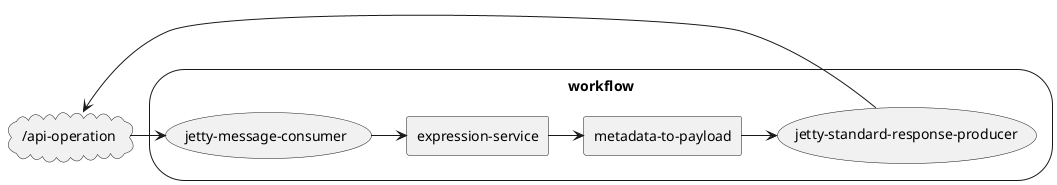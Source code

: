 ```plantuml
@startuml
cloud cloud [
/api-operation
]
storage workflow {
usecase usecase [
jetty-message-consumer
]
rectangle rectangle1 [       
expression-service
]
 rectangle rectangle2 [       
metadata-to-payload
]
usecase usecase2 [
jetty-standard-response-producer
] 
}
cloud -> usecase
usecase -> rectangle1
rectangle1 -> rectangle2
rectangle2 -> usecase2
usecase2 -> cloud
@enduml
```
